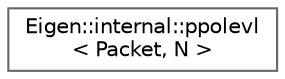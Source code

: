 digraph "Graphical Class Hierarchy"
{
 // LATEX_PDF_SIZE
  bgcolor="transparent";
  edge [fontname=Helvetica,fontsize=10,labelfontname=Helvetica,labelfontsize=10];
  node [fontname=Helvetica,fontsize=10,shape=box,height=0.2,width=0.4];
  rankdir="LR";
  Node0 [id="Node000000",label="Eigen::internal::ppolevl\l\< Packet, N \>",height=0.2,width=0.4,color="grey40", fillcolor="white", style="filled",URL="$structEigen_1_1internal_1_1ppolevl.html",tooltip=" "];
}
